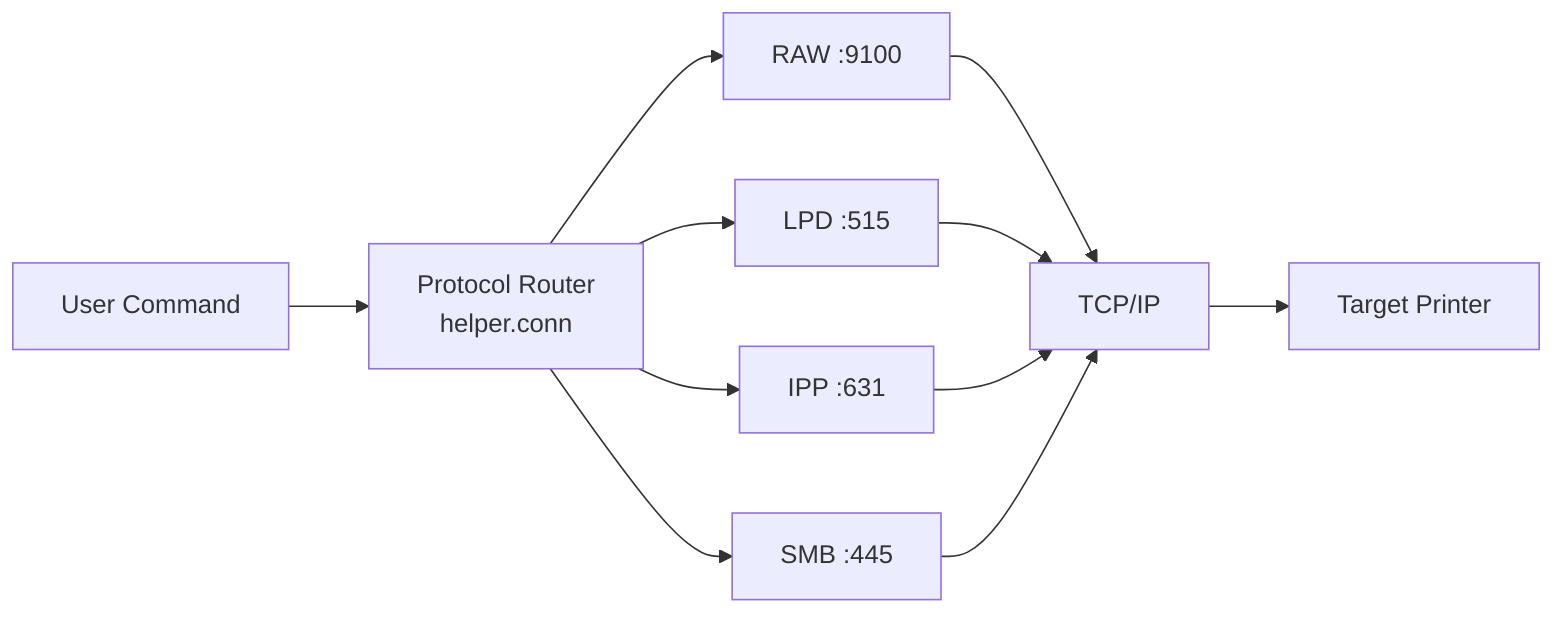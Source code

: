 %% PrinterReaper v2.4.2 - Multi-Protocol Stack
%% Generates: diagrams/png/protocol_stack.png
flowchart LR
  U["User Command"] --> R["Protocol Router<br/>helper.conn"]
  R --> RAW["RAW :9100"]
  R --> LPD["LPD :515"]
  R --> IPP["IPP :631"]
  R --> SMB["SMB :445"]
  RAW --> TCP["TCP/IP"]
  LPD --> TCP
  IPP --> TCP
  SMB --> TCP
  TCP --> P["Target Printer"]